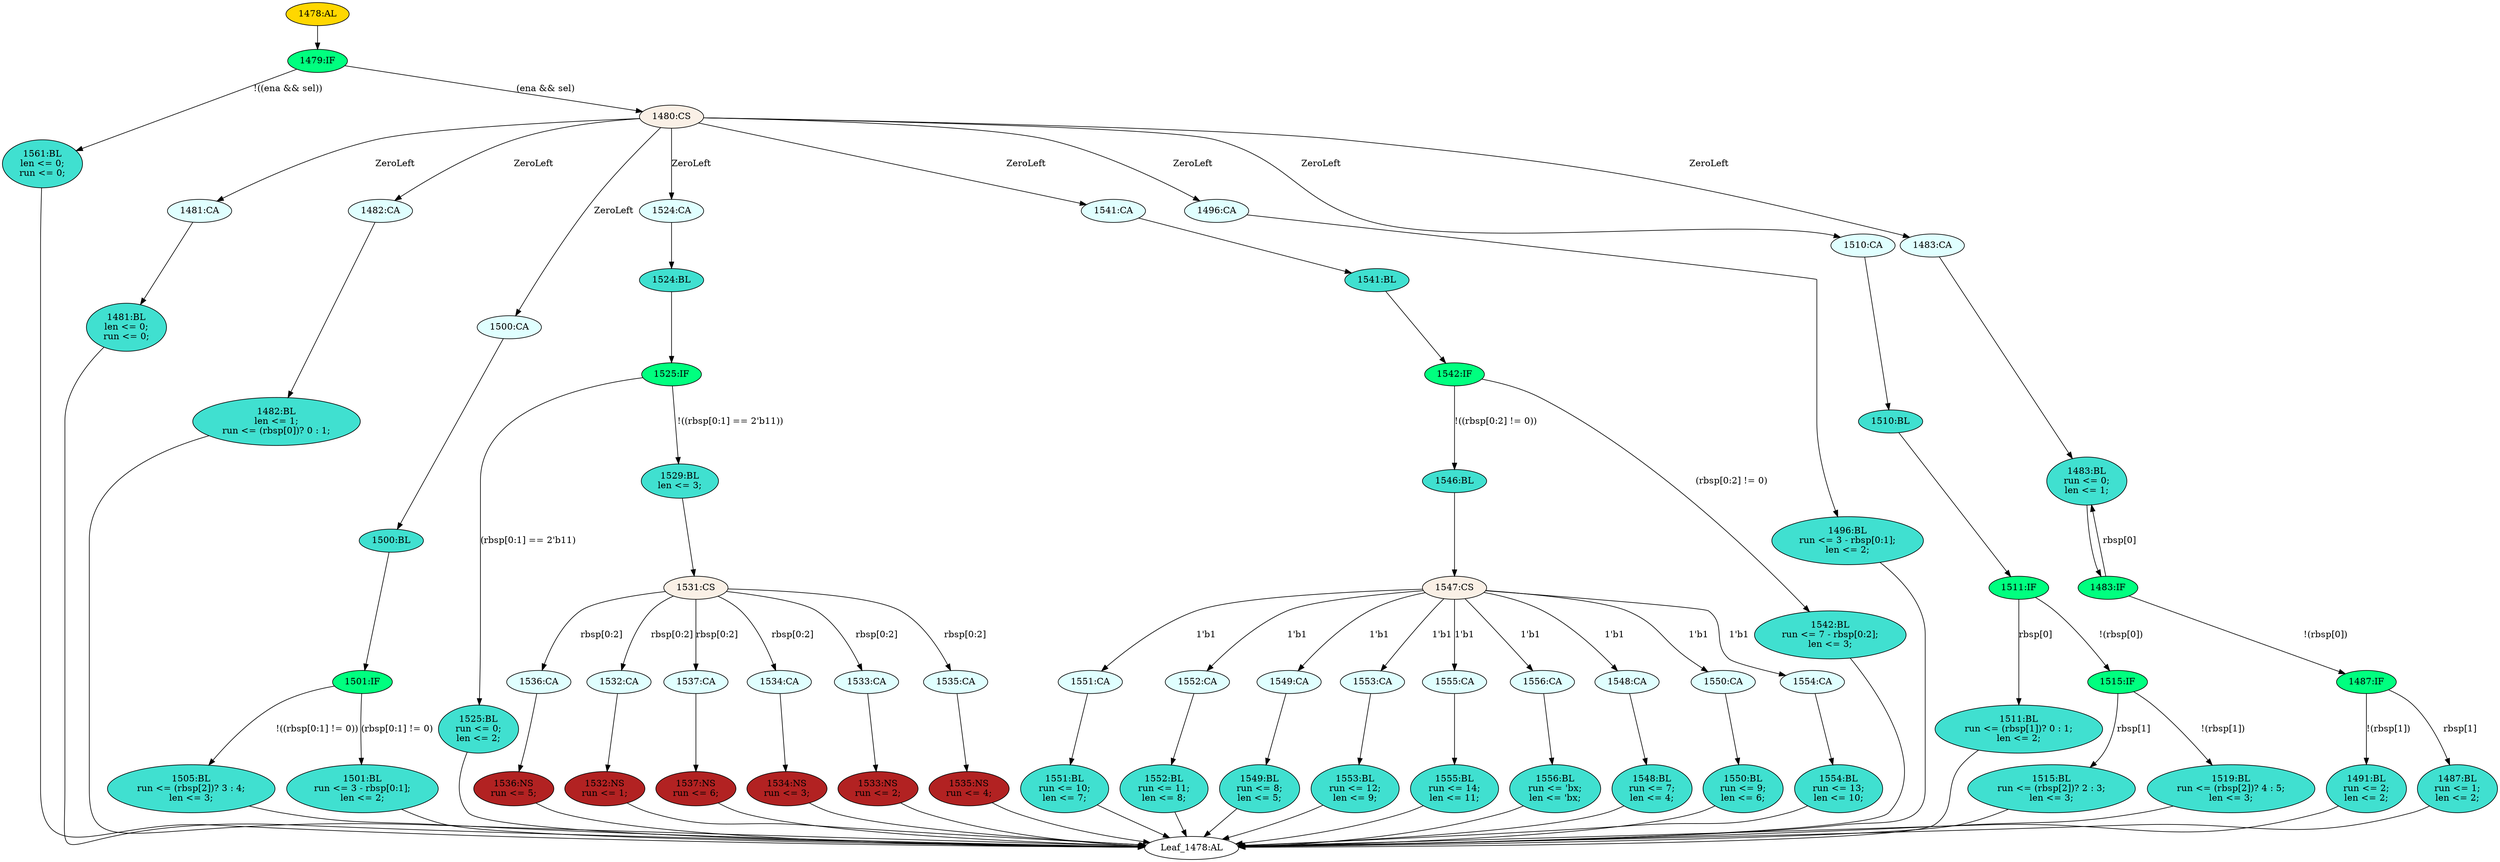 strict digraph "" {
	node [label="\N"];
	"1531:CS"	 [ast="<pyverilog.vparser.ast.CaseStatement object at 0x7f204c749bd0>",
		fillcolor=linen,
		label="1531:CS",
		statements="[]",
		style=filled,
		typ=CaseStatement];
	"1536:CA"	 [ast="<pyverilog.vparser.ast.Case object at 0x7f204c737450>",
		fillcolor=lightcyan,
		label="1536:CA",
		statements="[]",
		style=filled,
		typ=Case];
	"1531:CS" -> "1536:CA"	 [cond="['rbsp']",
		label="rbsp[0:2]",
		lineno=1531];
	"1532:CA"	 [ast="<pyverilog.vparser.ast.Case object at 0x7f204c749d50>",
		fillcolor=lightcyan,
		label="1532:CA",
		statements="[]",
		style=filled,
		typ=Case];
	"1531:CS" -> "1532:CA"	 [cond="['rbsp']",
		label="rbsp[0:2]",
		lineno=1531];
	"1537:CA"	 [ast="<pyverilog.vparser.ast.Case object at 0x7f204c737610>",
		fillcolor=lightcyan,
		label="1537:CA",
		statements="[]",
		style=filled,
		typ=Case];
	"1531:CS" -> "1537:CA"	 [cond="['rbsp']",
		label="rbsp[0:2]",
		lineno=1531];
	"1534:CA"	 [ast="<pyverilog.vparser.ast.Case object at 0x7f204c7370d0>",
		fillcolor=lightcyan,
		label="1534:CA",
		statements="[]",
		style=filled,
		typ=Case];
	"1531:CS" -> "1534:CA"	 [cond="['rbsp']",
		label="rbsp[0:2]",
		lineno=1531];
	"1533:CA"	 [ast="<pyverilog.vparser.ast.Case object at 0x7f204c749f10>",
		fillcolor=lightcyan,
		label="1533:CA",
		statements="[]",
		style=filled,
		typ=Case];
	"1531:CS" -> "1533:CA"	 [cond="['rbsp']",
		label="rbsp[0:2]",
		lineno=1531];
	"1535:CA"	 [ast="<pyverilog.vparser.ast.Case object at 0x7f204c737290>",
		fillcolor=lightcyan,
		label="1535:CA",
		statements="[]",
		style=filled,
		typ=Case];
	"1531:CS" -> "1535:CA"	 [cond="['rbsp']",
		label="rbsp[0:2]",
		lineno=1531];
	"1536:NS"	 [ast="<pyverilog.vparser.ast.NonblockingSubstitution object at 0x7f204c7374d0>",
		fillcolor=firebrick,
		label="1536:NS
run <= 5;",
		statements="[<pyverilog.vparser.ast.NonblockingSubstitution object at 0x7f204c7374d0>]",
		style=filled,
		typ=NonblockingSubstitution];
	"1536:CA" -> "1536:NS"	 [cond="[]",
		lineno=None];
	"1533:NS"	 [ast="<pyverilog.vparser.ast.NonblockingSubstitution object at 0x7f204c749fd0>",
		fillcolor=firebrick,
		label="1533:NS
run <= 2;",
		statements="[<pyverilog.vparser.ast.NonblockingSubstitution object at 0x7f204c749fd0>]",
		style=filled,
		typ=NonblockingSubstitution];
	"Leaf_1478:AL"	 [def_var="['run', 'len']",
		label="Leaf_1478:AL"];
	"1533:NS" -> "Leaf_1478:AL"	 [cond="[]",
		lineno=None];
	"1551:CA"	 [ast="<pyverilog.vparser.ast.Case object at 0x7f204c737810>",
		fillcolor=lightcyan,
		label="1551:CA",
		statements="[]",
		style=filled,
		typ=Case];
	"1551:BL"	 [ast="<pyverilog.vparser.ast.Block object at 0x7f204c737910>",
		fillcolor=turquoise,
		label="1551:BL
run <= 10;
len <= 7;",
		statements="[<pyverilog.vparser.ast.NonblockingSubstitution object at 0x7f204c737950>, <pyverilog.vparser.ast.NonblockingSubstitution object \
at 0x7f204c737a90>]",
		style=filled,
		typ=Block];
	"1551:CA" -> "1551:BL"	 [cond="[]",
		lineno=None];
	"1535:NS"	 [ast="<pyverilog.vparser.ast.NonblockingSubstitution object at 0x7f204c737310>",
		fillcolor=firebrick,
		label="1535:NS
run <= 4;",
		statements="[<pyverilog.vparser.ast.NonblockingSubstitution object at 0x7f204c737310>]",
		style=filled,
		typ=NonblockingSubstitution];
	"1535:NS" -> "Leaf_1478:AL"	 [cond="[]",
		lineno=None];
	"1481:CA"	 [ast="<pyverilog.vparser.ast.Case object at 0x7f204c737bd0>",
		fillcolor=lightcyan,
		label="1481:CA",
		statements="[]",
		style=filled,
		typ=Case];
	"1481:BL"	 [ast="<pyverilog.vparser.ast.Block object at 0x7f204c737c50>",
		fillcolor=turquoise,
		label="1481:BL
len <= 0;
run <= 0;",
		statements="[<pyverilog.vparser.ast.NonblockingSubstitution object at 0x7f204c737c90>, <pyverilog.vparser.ast.NonblockingSubstitution object \
at 0x7f204c737dd0>]",
		style=filled,
		typ=Block];
	"1481:CA" -> "1481:BL"	 [cond="[]",
		lineno=None];
	"1478:AL"	 [ast="<pyverilog.vparser.ast.Always object at 0x7f204c737f10>",
		clk_sens=False,
		fillcolor=gold,
		label="1478:AL",
		sens="['rbsp', 'ZeroLeft', 'ena', 'sel']",
		statements="[]",
		style=filled,
		typ=Always,
		use_var="['rbsp', 'sel', 'ZeroLeft', 'ena']"];
	"1479:IF"	 [ast="<pyverilog.vparser.ast.IfStatement object at 0x7f204c7221d0>",
		fillcolor=springgreen,
		label="1479:IF",
		statements="[]",
		style=filled,
		typ=IfStatement];
	"1478:AL" -> "1479:IF"	 [cond="[]",
		lineno=None];
	"1505:BL"	 [ast="<pyverilog.vparser.ast.Block object at 0x7f204c72db10>",
		fillcolor=turquoise,
		label="1505:BL
run <= (rbsp[2])? 3 : 4;
len <= 3;",
		statements="[<pyverilog.vparser.ast.NonblockingSubstitution object at 0x7f204c72db50>, <pyverilog.vparser.ast.NonblockingSubstitution object \
at 0x7f204c72ddd0>]",
		style=filled,
		typ=Block];
	"1505:BL" -> "Leaf_1478:AL"	 [cond="[]",
		lineno=None];
	"1546:BL"	 [ast="<pyverilog.vparser.ast.Block object at 0x7f204c73b6d0>",
		fillcolor=turquoise,
		label="1546:BL",
		statements="[]",
		style=filled,
		typ=Block];
	"1547:CS"	 [ast="<pyverilog.vparser.ast.CaseStatement object at 0x7f204c73b710>",
		fillcolor=linen,
		label="1547:CS",
		statements="[]",
		style=filled,
		typ=CaseStatement];
	"1546:BL" -> "1547:CS"	 [cond="[]",
		lineno=None];
	"1552:CA"	 [ast="<pyverilog.vparser.ast.Case object at 0x7f204c754350>",
		fillcolor=lightcyan,
		label="1552:CA",
		statements="[]",
		style=filled,
		typ=Case];
	"1552:BL"	 [ast="<pyverilog.vparser.ast.Block object at 0x7f204c754450>",
		fillcolor=turquoise,
		label="1552:BL
run <= 11;
len <= 8;",
		statements="[<pyverilog.vparser.ast.NonblockingSubstitution object at 0x7f204c754490>, <pyverilog.vparser.ast.NonblockingSubstitution object \
at 0x7f204c754610>]",
		style=filled,
		typ=Block];
	"1552:CA" -> "1552:BL"	 [cond="[]",
		lineno=None];
	"1549:CA"	 [ast="<pyverilog.vparser.ast.Case object at 0x7f204c73bb50>",
		fillcolor=lightcyan,
		label="1549:CA",
		statements="[]",
		style=filled,
		typ=Case];
	"1549:BL"	 [ast="<pyverilog.vparser.ast.Block object at 0x7f204c73bc50>",
		fillcolor=turquoise,
		label="1549:BL
run <= 8;
len <= 5;",
		statements="[<pyverilog.vparser.ast.NonblockingSubstitution object at 0x7f204c73bc90>, <pyverilog.vparser.ast.NonblockingSubstitution object \
at 0x7f204c73bdd0>]",
		style=filled,
		typ=Block];
	"1549:CA" -> "1549:BL"	 [cond="[]",
		lineno=None];
	"1561:BL"	 [ast="<pyverilog.vparser.ast.Block object at 0x7f204c722250>",
		fillcolor=turquoise,
		label="1561:BL
len <= 0;
run <= 0;",
		statements="[<pyverilog.vparser.ast.NonblockingSubstitution object at 0x7f204c722290>, <pyverilog.vparser.ast.NonblockingSubstitution object \
at 0x7f204c7223d0>]",
		style=filled,
		typ=Block];
	"1479:IF" -> "1561:BL"	 [cond="['ena', 'sel']",
		label="!((ena && sel))",
		lineno=1479];
	"1480:CS"	 [ast="<pyverilog.vparser.ast.CaseStatement object at 0x7f204c722550>",
		fillcolor=linen,
		label="1480:CS",
		statements="[]",
		style=filled,
		typ=CaseStatement];
	"1479:IF" -> "1480:CS"	 [cond="['ena', 'sel']",
		label="(ena && sel)",
		lineno=1479];
	"1553:CA"	 [ast="<pyverilog.vparser.ast.Case object at 0x7f204c754750>",
		fillcolor=lightcyan,
		label="1553:CA",
		statements="[]",
		style=filled,
		typ=Case];
	"1553:BL"	 [ast="<pyverilog.vparser.ast.Block object at 0x7f204c754850>",
		fillcolor=turquoise,
		label="1553:BL
run <= 12;
len <= 9;",
		statements="[<pyverilog.vparser.ast.NonblockingSubstitution object at 0x7f204c754890>, <pyverilog.vparser.ast.NonblockingSubstitution object \
at 0x7f204c754a10>]",
		style=filled,
		typ=Block];
	"1553:CA" -> "1553:BL"	 [cond="[]",
		lineno=None];
	"1510:BL"	 [ast="<pyverilog.vparser.ast.Block object at 0x7f204c745150>",
		fillcolor=turquoise,
		label="1510:BL",
		statements="[]",
		style=filled,
		typ=Block];
	"1511:IF"	 [ast="<pyverilog.vparser.ast.IfStatement object at 0x7f204c745190>",
		fillcolor=springgreen,
		label="1511:IF",
		statements="[]",
		style=filled,
		typ=IfStatement];
	"1510:BL" -> "1511:IF"	 [cond="[]",
		lineno=None];
	"1487:IF"	 [ast="<pyverilog.vparser.ast.IfStatement object at 0x7f204c722b50>",
		fillcolor=springgreen,
		label="1487:IF",
		statements="[]",
		style=filled,
		typ=IfStatement];
	"1491:BL"	 [ast="<pyverilog.vparser.ast.Block object at 0x7f204c722b90>",
		fillcolor=turquoise,
		label="1491:BL
run <= 2;
len <= 2;",
		statements="[<pyverilog.vparser.ast.NonblockingSubstitution object at 0x7f204c722bd0>, <pyverilog.vparser.ast.NonblockingSubstitution object \
at 0x7f204c722d10>]",
		style=filled,
		typ=Block];
	"1487:IF" -> "1491:BL"	 [cond="['rbsp']",
		label="!(rbsp[1])",
		lineno=1487];
	"1487:BL"	 [ast="<pyverilog.vparser.ast.Block object at 0x7f204c722e50>",
		fillcolor=turquoise,
		label="1487:BL
run <= 1;
len <= 2;",
		statements="[<pyverilog.vparser.ast.NonblockingSubstitution object at 0x7f204c722e90>, <pyverilog.vparser.ast.NonblockingSubstitution object \
at 0x7f204c722fd0>]",
		style=filled,
		typ=Block];
	"1487:IF" -> "1487:BL"	 [cond="['rbsp']",
		label="rbsp[1]",
		lineno=1487];
	"1537:NS"	 [ast="<pyverilog.vparser.ast.NonblockingSubstitution object at 0x7f204c737650>",
		fillcolor=firebrick,
		label="1537:NS
run <= 6;",
		statements="[<pyverilog.vparser.ast.NonblockingSubstitution object at 0x7f204c737650>]",
		style=filled,
		typ=NonblockingSubstitution];
	"1537:NS" -> "Leaf_1478:AL"	 [cond="[]",
		lineno=None];
	"1555:CA"	 [ast="<pyverilog.vparser.ast.Case object at 0x7f204c754f50>",
		fillcolor=lightcyan,
		label="1555:CA",
		statements="[]",
		style=filled,
		typ=Case];
	"1555:BL"	 [ast="<pyverilog.vparser.ast.Block object at 0x7f204c727090>",
		fillcolor=turquoise,
		label="1555:BL
run <= 14;
len <= 11;",
		statements="[<pyverilog.vparser.ast.NonblockingSubstitution object at 0x7f204c7270d0>, <pyverilog.vparser.ast.NonblockingSubstitution object \
at 0x7f204c727250>]",
		style=filled,
		typ=Block];
	"1555:CA" -> "1555:BL"	 [cond="[]",
		lineno=None];
	"1482:CA"	 [ast="<pyverilog.vparser.ast.Case object at 0x7f204c7225d0>",
		fillcolor=lightcyan,
		label="1482:CA",
		statements="[]",
		style=filled,
		typ=Case];
	"1482:BL"	 [ast="<pyverilog.vparser.ast.Block object at 0x7f204c722650>",
		fillcolor=turquoise,
		label="1482:BL
len <= 1;
run <= (rbsp[0])? 0 : 1;",
		statements="[<pyverilog.vparser.ast.NonblockingSubstitution object at 0x7f204c722690>, <pyverilog.vparser.ast.NonblockingSubstitution object \
at 0x7f204c7227d0>]",
		style=filled,
		typ=Block];
	"1482:CA" -> "1482:BL"	 [cond="[]",
		lineno=None];
	"1561:BL" -> "Leaf_1478:AL"	 [cond="[]",
		lineno=None];
	"1525:IF"	 [ast="<pyverilog.vparser.ast.IfStatement object at 0x7f204c745fd0>",
		fillcolor=springgreen,
		label="1525:IF",
		statements="[]",
		style=filled,
		typ=IfStatement];
	"1525:BL"	 [ast="<pyverilog.vparser.ast.Block object at 0x7f204c73b1d0>",
		fillcolor=turquoise,
		label="1525:BL
run <= 0;
len <= 2;",
		statements="[<pyverilog.vparser.ast.NonblockingSubstitution object at 0x7f204c73b210>, <pyverilog.vparser.ast.NonblockingSubstitution object \
at 0x7f204c73b350>]",
		style=filled,
		typ=Block];
	"1525:IF" -> "1525:BL"	 [cond="['rbsp']",
		label="(rbsp[0:1] == 2'b11)",
		lineno=1525];
	"1529:BL"	 [ast="<pyverilog.vparser.ast.Block object at 0x7f204c73b050>",
		fillcolor=turquoise,
		label="1529:BL
len <= 3;",
		statements="[<pyverilog.vparser.ast.NonblockingSubstitution object at 0x7f204c73b090>]",
		style=filled,
		typ=Block];
	"1525:IF" -> "1529:BL"	 [cond="['rbsp']",
		label="!((rbsp[0:1] == 2'b11))",
		lineno=1525];
	"1500:CA"	 [ast="<pyverilog.vparser.ast.Case object at 0x7f204c72da10>",
		fillcolor=lightcyan,
		label="1500:CA",
		statements="[]",
		style=filled,
		typ=Case];
	"1500:BL"	 [ast="<pyverilog.vparser.ast.Block object at 0x7f204c72da90>",
		fillcolor=turquoise,
		label="1500:BL",
		statements="[]",
		style=filled,
		typ=Block];
	"1500:CA" -> "1500:BL"	 [cond="[]",
		lineno=None];
	"1556:CA"	 [ast="<pyverilog.vparser.ast.Case object at 0x7f204c727390>",
		fillcolor=lightcyan,
		label="1556:CA",
		statements="[]",
		style=filled,
		typ=Case];
	"1556:BL"	 [ast="<pyverilog.vparser.ast.Block object at 0x7f204c7273d0>",
		fillcolor=turquoise,
		label="1556:BL
run <= 'bx;
len <= 'bx;",
		statements="[<pyverilog.vparser.ast.NonblockingSubstitution object at 0x7f204c727410>, <pyverilog.vparser.ast.NonblockingSubstitution object \
at 0x7f204c727550>]",
		style=filled,
		typ=Block];
	"1556:CA" -> "1556:BL"	 [cond="[]",
		lineno=None];
	"1548:CA"	 [ast="<pyverilog.vparser.ast.Case object at 0x7f204c73b790>",
		fillcolor=lightcyan,
		label="1548:CA",
		statements="[]",
		style=filled,
		typ=Case];
	"1548:BL"	 [ast="<pyverilog.vparser.ast.Block object at 0x7f204c73b890>",
		fillcolor=turquoise,
		label="1548:BL
run <= 7;
len <= 4;",
		statements="[<pyverilog.vparser.ast.NonblockingSubstitution object at 0x7f204c73b8d0>, <pyverilog.vparser.ast.NonblockingSubstitution object \
at 0x7f204c73ba10>]",
		style=filled,
		typ=Block];
	"1548:CA" -> "1548:BL"	 [cond="[]",
		lineno=None];
	"1491:BL" -> "Leaf_1478:AL"	 [cond="[]",
		lineno=None];
	"1532:NS"	 [ast="<pyverilog.vparser.ast.NonblockingSubstitution object at 0x7f204c749dd0>",
		fillcolor=firebrick,
		label="1532:NS
run <= 1;",
		statements="[<pyverilog.vparser.ast.NonblockingSubstitution object at 0x7f204c749dd0>]",
		style=filled,
		typ=NonblockingSubstitution];
	"1532:CA" -> "1532:NS"	 [cond="[]",
		lineno=None];
	"1542:BL"	 [ast="<pyverilog.vparser.ast.Block object at 0x7f204c7276d0>",
		fillcolor=turquoise,
		label="1542:BL
run <= 7 - rbsp[0:2];
len <= 3;",
		statements="[<pyverilog.vparser.ast.NonblockingSubstitution object at 0x7f204c727710>, <pyverilog.vparser.ast.NonblockingSubstitution object \
at 0x7f204c727990>]",
		style=filled,
		typ=Block];
	"1542:BL" -> "Leaf_1478:AL"	 [cond="[]",
		lineno=None];
	"1550:CA"	 [ast="<pyverilog.vparser.ast.Case object at 0x7f204c73bf10>",
		fillcolor=lightcyan,
		label="1550:CA",
		statements="[]",
		style=filled,
		typ=Case];
	"1550:BL"	 [ast="<pyverilog.vparser.ast.Block object at 0x7f204c754050>",
		fillcolor=turquoise,
		label="1550:BL
run <= 9;
len <= 6;",
		statements="[<pyverilog.vparser.ast.NonblockingSubstitution object at 0x7f204c754090>, <pyverilog.vparser.ast.NonblockingSubstitution object \
at 0x7f204c754210>]",
		style=filled,
		typ=Block];
	"1550:CA" -> "1550:BL"	 [cond="[]",
		lineno=None];
	"1515:BL"	 [ast="<pyverilog.vparser.ast.Block object at 0x7f204c749850>",
		fillcolor=turquoise,
		label="1515:BL
run <= (rbsp[2])? 2 : 3;
len <= 3;",
		statements="[<pyverilog.vparser.ast.NonblockingSubstitution object at 0x7f204c7455d0>, <pyverilog.vparser.ast.NonblockingSubstitution object \
at 0x7f204c745850>]",
		style=filled,
		typ=Block];
	"1515:BL" -> "Leaf_1478:AL"	 [cond="[]",
		lineno=None];
	"1481:BL" -> "Leaf_1478:AL"	 [cond="[]",
		lineno=None];
	"1536:NS" -> "Leaf_1478:AL"	 [cond="[]",
		lineno=None];
	"1496:BL"	 [ast="<pyverilog.vparser.ast.Block object at 0x7f204c72d610>",
		fillcolor=turquoise,
		label="1496:BL
run <= 3 - rbsp[0:1];
len <= 2;",
		statements="[<pyverilog.vparser.ast.NonblockingSubstitution object at 0x7f204c72d650>, <pyverilog.vparser.ast.NonblockingSubstitution object \
at 0x7f204c72d8d0>]",
		style=filled,
		typ=Block];
	"1496:BL" -> "Leaf_1478:AL"	 [cond="[]",
		lineno=None];
	"1541:BL"	 [ast="<pyverilog.vparser.ast.Block object at 0x7f204c73b650>",
		fillcolor=turquoise,
		label="1541:BL",
		statements="[]",
		style=filled,
		typ=Block];
	"1542:IF"	 [ast="<pyverilog.vparser.ast.IfStatement object at 0x7f204c73b690>",
		fillcolor=springgreen,
		label="1542:IF",
		statements="[]",
		style=filled,
		typ=IfStatement];
	"1541:BL" -> "1542:IF"	 [cond="[]",
		lineno=None];
	"1483:BL"	 [ast="<pyverilog.vparser.ast.Block object at 0x7f204c72d210>",
		fillcolor=turquoise,
		label="1483:BL
run <= 0;
len <= 1;",
		statements="[<pyverilog.vparser.ast.NonblockingSubstitution object at 0x7f204c72d250>, <pyverilog.vparser.ast.NonblockingSubstitution object \
at 0x7f204c72d390>]",
		style=filled,
		typ=Block];
	"1483:IF"	 [ast="<pyverilog.vparser.ast.IfStatement object at 0x7f204c722b10>",
		fillcolor=springgreen,
		label="1483:IF",
		statements="[]",
		style=filled,
		typ=IfStatement];
	"1483:BL" -> "1483:IF"	 [cond="[]",
		lineno=None];
	"1511:BL"	 [ast="<pyverilog.vparser.ast.Block object at 0x7f204c745a50>",
		fillcolor=turquoise,
		label="1511:BL
run <= (rbsp[1])? 0 : 1;
len <= 2;",
		statements="[<pyverilog.vparser.ast.NonblockingSubstitution object at 0x7f204c745a90>, <pyverilog.vparser.ast.NonblockingSubstitution object \
at 0x7f204c745d10>]",
		style=filled,
		typ=Block];
	"1511:IF" -> "1511:BL"	 [cond="['rbsp']",
		label="rbsp[0]",
		lineno=1511];
	"1515:IF"	 [ast="<pyverilog.vparser.ast.IfStatement object at 0x7f204c7451d0>",
		fillcolor=springgreen,
		label="1515:IF",
		statements="[]",
		style=filled,
		typ=IfStatement];
	"1511:IF" -> "1515:IF"	 [cond="['rbsp']",
		label="!(rbsp[0])",
		lineno=1511];
	"1519:BL"	 [ast="<pyverilog.vparser.ast.Block object at 0x7f204c745210>",
		fillcolor=turquoise,
		label="1519:BL
run <= (rbsp[2])? 4 : 5;
len <= 3;",
		statements="[<pyverilog.vparser.ast.NonblockingSubstitution object at 0x7f204c745250>, <pyverilog.vparser.ast.NonblockingSubstitution object \
at 0x7f204c7454d0>]",
		style=filled,
		typ=Block];
	"1519:BL" -> "Leaf_1478:AL"	 [cond="[]",
		lineno=None];
	"1554:BL"	 [ast="<pyverilog.vparser.ast.Block object at 0x7f204c754c50>",
		fillcolor=turquoise,
		label="1554:BL
run <= 13;
len <= 10;",
		statements="[<pyverilog.vparser.ast.NonblockingSubstitution object at 0x7f204c754c90>, <pyverilog.vparser.ast.NonblockingSubstitution object \
at 0x7f204c754e10>]",
		style=filled,
		typ=Block];
	"1554:BL" -> "Leaf_1478:AL"	 [cond="[]",
		lineno=None];
	"1551:BL" -> "Leaf_1478:AL"	 [cond="[]",
		lineno=None];
	"1553:BL" -> "Leaf_1478:AL"	 [cond="[]",
		lineno=None];
	"1552:BL" -> "Leaf_1478:AL"	 [cond="[]",
		lineno=None];
	"1548:BL" -> "Leaf_1478:AL"	 [cond="[]",
		lineno=None];
	"1525:BL" -> "Leaf_1478:AL"	 [cond="[]",
		lineno=None];
	"1532:NS" -> "Leaf_1478:AL"	 [cond="[]",
		lineno=None];
	"1524:CA"	 [ast="<pyverilog.vparser.ast.Case object at 0x7f204c745f10>",
		fillcolor=lightcyan,
		label="1524:CA",
		statements="[]",
		style=filled,
		typ=Case];
	"1524:BL"	 [ast="<pyverilog.vparser.ast.Block object at 0x7f204c745f90>",
		fillcolor=turquoise,
		label="1524:BL",
		statements="[]",
		style=filled,
		typ=Block];
	"1524:CA" -> "1524:BL"	 [cond="[]",
		lineno=None];
	"1549:BL" -> "Leaf_1478:AL"	 [cond="[]",
		lineno=None];
	"1542:IF" -> "1546:BL"	 [cond="['rbsp']",
		label="!((rbsp[0:2] != 0))",
		lineno=1542];
	"1542:IF" -> "1542:BL"	 [cond="['rbsp']",
		label="(rbsp[0:2] != 0)",
		lineno=1542];
	"1537:CA" -> "1537:NS"	 [cond="[]",
		lineno=None];
	"1501:BL"	 [ast="<pyverilog.vparser.ast.Block object at 0x7f204c749b90>",
		fillcolor=turquoise,
		label="1501:BL
run <= 3 - rbsp[0:1];
len <= 2;",
		statements="[<pyverilog.vparser.ast.NonblockingSubstitution object at 0x7f204c5aeb50>, <pyverilog.vparser.ast.NonblockingSubstitution object \
at 0x7f204c749950>]",
		style=filled,
		typ=Block];
	"1501:BL" -> "Leaf_1478:AL"	 [cond="[]",
		lineno=None];
	"1511:BL" -> "Leaf_1478:AL"	 [cond="[]",
		lineno=None];
	"1529:BL" -> "1531:CS"	 [cond="[]",
		lineno=None];
	"1524:BL" -> "1525:IF"	 [cond="[]",
		lineno=None];
	"1534:NS"	 [ast="<pyverilog.vparser.ast.NonblockingSubstitution object at 0x7f204c737150>",
		fillcolor=firebrick,
		label="1534:NS
run <= 3;",
		statements="[<pyverilog.vparser.ast.NonblockingSubstitution object at 0x7f204c737150>]",
		style=filled,
		typ=NonblockingSubstitution];
	"1534:CA" -> "1534:NS"	 [cond="[]",
		lineno=None];
	"1554:CA"	 [ast="<pyverilog.vparser.ast.Case object at 0x7f204c754b50>",
		fillcolor=lightcyan,
		label="1554:CA",
		statements="[]",
		style=filled,
		typ=Case];
	"1554:CA" -> "1554:BL"	 [cond="[]",
		lineno=None];
	"1487:BL" -> "Leaf_1478:AL"	 [cond="[]",
		lineno=None];
	"1547:CS" -> "1551:CA"	 [cond="[]",
		label="1'b1",
		lineno=1547];
	"1547:CS" -> "1552:CA"	 [cond="[]",
		label="1'b1",
		lineno=1547];
	"1547:CS" -> "1549:CA"	 [cond="[]",
		label="1'b1",
		lineno=1547];
	"1547:CS" -> "1553:CA"	 [cond="[]",
		label="1'b1",
		lineno=1547];
	"1547:CS" -> "1555:CA"	 [cond="[]",
		label="1'b1",
		lineno=1547];
	"1547:CS" -> "1556:CA"	 [cond="[]",
		label="1'b1",
		lineno=1547];
	"1547:CS" -> "1548:CA"	 [cond="[]",
		label="1'b1",
		lineno=1547];
	"1547:CS" -> "1550:CA"	 [cond="[]",
		label="1'b1",
		lineno=1547];
	"1547:CS" -> "1554:CA"	 [cond="[]",
		label="1'b1",
		lineno=1547];
	"1483:IF" -> "1487:IF"	 [cond="['rbsp']",
		label="!(rbsp[0])",
		lineno=1483];
	"1483:IF" -> "1483:BL"	 [cond="['rbsp']",
		label="rbsp[0]",
		lineno=1483];
	"1533:CA" -> "1533:NS"	 [cond="[]",
		lineno=None];
	"1535:CA" -> "1535:NS"	 [cond="[]",
		lineno=None];
	"1541:CA"	 [ast="<pyverilog.vparser.ast.Case object at 0x7f204c73b610>",
		fillcolor=lightcyan,
		label="1541:CA",
		statements="[]",
		style=filled,
		typ=Case];
	"1541:CA" -> "1541:BL"	 [cond="[]",
		lineno=None];
	"1482:BL" -> "Leaf_1478:AL"	 [cond="[]",
		lineno=None];
	"1534:NS" -> "Leaf_1478:AL"	 [cond="[]",
		lineno=None];
	"1480:CS" -> "1481:CA"	 [cond="['ZeroLeft']",
		label=ZeroLeft,
		lineno=1480];
	"1480:CS" -> "1482:CA"	 [cond="['ZeroLeft']",
		label=ZeroLeft,
		lineno=1480];
	"1480:CS" -> "1500:CA"	 [cond="['ZeroLeft']",
		label=ZeroLeft,
		lineno=1480];
	"1480:CS" -> "1524:CA"	 [cond="['ZeroLeft']",
		label=ZeroLeft,
		lineno=1480];
	"1480:CS" -> "1541:CA"	 [cond="['ZeroLeft']",
		label=ZeroLeft,
		lineno=1480];
	"1496:CA"	 [ast="<pyverilog.vparser.ast.Case object at 0x7f204c72d590>",
		fillcolor=lightcyan,
		label="1496:CA",
		statements="[]",
		style=filled,
		typ=Case];
	"1480:CS" -> "1496:CA"	 [cond="['ZeroLeft']",
		label=ZeroLeft,
		lineno=1480];
	"1510:CA"	 [ast="<pyverilog.vparser.ast.Case object at 0x7f204c7450d0>",
		fillcolor=lightcyan,
		label="1510:CA",
		statements="[]",
		style=filled,
		typ=Case];
	"1480:CS" -> "1510:CA"	 [cond="['ZeroLeft']",
		label=ZeroLeft,
		lineno=1480];
	"1483:CA"	 [ast="<pyverilog.vparser.ast.Case object at 0x7f204c722a50>",
		fillcolor=lightcyan,
		label="1483:CA",
		statements="[]",
		style=filled,
		typ=Case];
	"1480:CS" -> "1483:CA"	 [cond="['ZeroLeft']",
		label=ZeroLeft,
		lineno=1480];
	"1555:BL" -> "Leaf_1478:AL"	 [cond="[]",
		lineno=None];
	"1515:IF" -> "1515:BL"	 [cond="['rbsp']",
		label="rbsp[1]",
		lineno=1515];
	"1515:IF" -> "1519:BL"	 [cond="['rbsp']",
		label="!(rbsp[1])",
		lineno=1515];
	"1496:CA" -> "1496:BL"	 [cond="[]",
		lineno=None];
	"1510:CA" -> "1510:BL"	 [cond="[]",
		lineno=None];
	"1483:CA" -> "1483:BL"	 [cond="[]",
		lineno=None];
	"1556:BL" -> "Leaf_1478:AL"	 [cond="[]",
		lineno=None];
	"1550:BL" -> "Leaf_1478:AL"	 [cond="[]",
		lineno=None];
	"1501:IF"	 [ast="<pyverilog.vparser.ast.IfStatement object at 0x7f204c72dad0>",
		fillcolor=springgreen,
		label="1501:IF",
		statements="[]",
		style=filled,
		typ=IfStatement];
	"1501:IF" -> "1505:BL"	 [cond="['rbsp']",
		label="!((rbsp[0:1] != 0))",
		lineno=1501];
	"1501:IF" -> "1501:BL"	 [cond="['rbsp']",
		label="(rbsp[0:1] != 0)",
		lineno=1501];
	"1500:BL" -> "1501:IF"	 [cond="[]",
		lineno=None];
}
